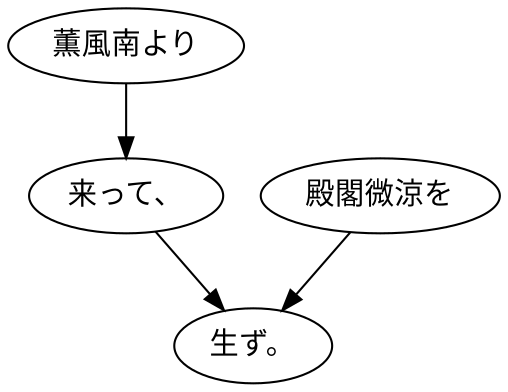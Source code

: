 digraph graph7640 {
	node0 [label="薫風南より"];
	node1 [label="来って、"];
	node2 [label="殿閣微涼を"];
	node3 [label="生ず。"];
	node0 -> node1;
	node1 -> node3;
	node2 -> node3;
}
